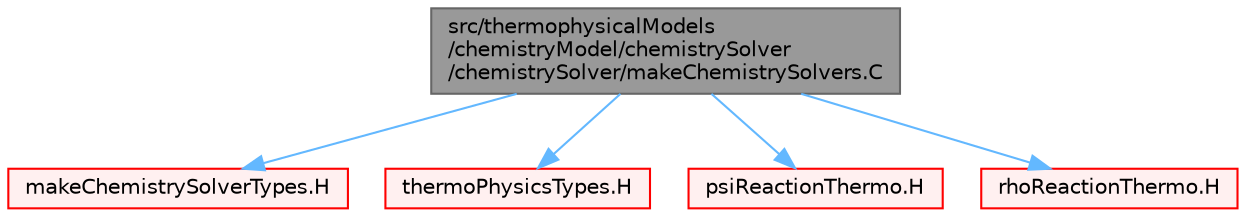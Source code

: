 digraph "src/thermophysicalModels/chemistryModel/chemistrySolver/chemistrySolver/makeChemistrySolvers.C"
{
 // LATEX_PDF_SIZE
  bgcolor="transparent";
  edge [fontname=Helvetica,fontsize=10,labelfontname=Helvetica,labelfontsize=10];
  node [fontname=Helvetica,fontsize=10,shape=box,height=0.2,width=0.4];
  Node1 [id="Node000001",label="src/thermophysicalModels\l/chemistryModel/chemistrySolver\l/chemistrySolver/makeChemistrySolvers.C",height=0.2,width=0.4,color="gray40", fillcolor="grey60", style="filled", fontcolor="black",tooltip=" "];
  Node1 -> Node2 [id="edge1_Node000001_Node000002",color="steelblue1",style="solid",tooltip=" "];
  Node2 [id="Node000002",label="makeChemistrySolverTypes.H",height=0.2,width=0.4,color="red", fillcolor="#FFF0F0", style="filled",URL="$makeChemistrySolverTypes_8H.html",tooltip=" "];
  Node1 -> Node412 [id="edge2_Node000001_Node000412",color="steelblue1",style="solid",tooltip=" "];
  Node412 [id="Node000412",label="thermoPhysicsTypes.H",height=0.2,width=0.4,color="red", fillcolor="#FFF0F0", style="filled",URL="$thermoPhysicsTypes_8H.html",tooltip="Type definitions for thermo-physics models."];
  Node1 -> Node458 [id="edge3_Node000001_Node000458",color="steelblue1",style="solid",tooltip=" "];
  Node458 [id="Node000458",label="psiReactionThermo.H",height=0.2,width=0.4,color="red", fillcolor="#FFF0F0", style="filled",URL="$psiReactionThermo_8H.html",tooltip=" "];
  Node1 -> Node468 [id="edge4_Node000001_Node000468",color="steelblue1",style="solid",tooltip=" "];
  Node468 [id="Node000468",label="rhoReactionThermo.H",height=0.2,width=0.4,color="red", fillcolor="#FFF0F0", style="filled",URL="$rhoReactionThermo_8H.html",tooltip=" "];
}
